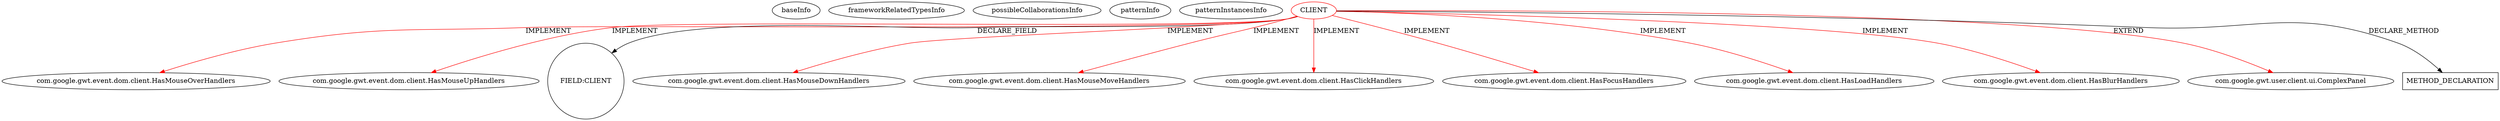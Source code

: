 digraph {
baseInfo[graphId=691,category="pattern",isAnonymous=false,possibleRelation=false]
frameworkRelatedTypesInfo[0="com.google.gwt.event.dom.client.HasFocusHandlers",1="com.google.gwt.event.dom.client.HasMouseMoveHandlers",2="com.google.gwt.event.dom.client.HasClickHandlers",3="com.google.gwt.event.dom.client.HasMouseOverHandlers",4="com.google.gwt.event.dom.client.HasMouseDownHandlers",5="com.google.gwt.user.client.ui.ComplexPanel",6="com.google.gwt.event.dom.client.HasLoadHandlers",7="com.google.gwt.event.dom.client.HasMouseUpHandlers",8="com.google.gwt.event.dom.client.HasBlurHandlers"]
possibleCollaborationsInfo[]
patternInfo[frequency=12.0,patternRootClient=0]
patternInstancesInfo[0="mguiral-GwtSvgLib~/mguiral-GwtSvgLib/GwtSvgLib-master/src/gwt/html5/svg/client/user/ui/SVGEllipseWidget.java~SVGEllipseWidget~3979",1="mguiral-GwtSvgLib~/mguiral-GwtSvgLib/GwtSvgLib-master/src/gwt/html5/svg/client/user/ui/SVGSymbolWidget.java~SVGSymbolWidget~3998",2="mguiral-GwtSvgLib~/mguiral-GwtSvgLib/GwtSvgLib-master/src/gwt/html5/svg/client/user/ui/SVGUseWidget.java~SVGUseWidget~3995",3="mguiral-GwtSvgLib~/mguiral-GwtSvgLib/GwtSvgLib-master/src/gwt/html5/svg/client/user/ui/SVGTextContentWidget.java~SVGTextContentWidget~3987",4="mguiral-GwtSvgLib~/mguiral-GwtSvgLib/GwtSvgLib-master/src/gwt/html5/svg/client/user/ui/SVGGraphicalWidget.java~SVGGraphicalWidget~3974",5="mguiral-GwtSvgLib~/mguiral-GwtSvgLib/GwtSvgLib-master/src/gwt/html5/svg/client/user/ui/SVGLineWidget.java~SVGLineWidget~3985",6="mguiral-GwtSvgLib~/mguiral-GwtSvgLib/GwtSvgLib-master/src/gwt/html5/svg/client/user/ui/SVGCircleWidget.java~SVGCircleWidget~3996",7="mguiral-GwtSvgLib~/mguiral-GwtSvgLib/GwtSvgLib-master/src/gwt/html5/svg/client/user/ui/SVGImageWidget.java~SVGImageWidget~3982",8="mguiral-GwtSvgLib~/mguiral-GwtSvgLib/GwtSvgLib-master/src/gwt/html5/svg/client/user/ui/SVGRectWidget.java~SVGRectWidget~3993",9="mguiral-GwtSvgLib~/mguiral-GwtSvgLib/GwtSvgLib-master/src/gwt/html5/svg/client/user/ui/SVGSwitchWidget.java~SVGSwitchWidget~4001",10="mguiral-GwtSvgLib~/mguiral-GwtSvgLib/GwtSvgLib-master/src/gwt/html5/svg/client/user/ui/SVGPathWidget.java~SVGPathWidget~3990",11="mguiral-GwtSvgLib~/mguiral-GwtSvgLib/GwtSvgLib-master/src/gwt/html5/svg/client/user/ui/SVGTRefWidget.java~SVGTRefWidget~3991"]
7[label="com.google.gwt.event.dom.client.HasMouseOverHandlers",vertexType="FRAMEWORK_INTERFACE_TYPE",isFrameworkType=false]
0[label="CLIENT",vertexType="ROOT_CLIENT_CLASS_DECLARATION",isFrameworkType=false,color=red]
6[label="com.google.gwt.event.dom.client.HasMouseUpHandlers",vertexType="FRAMEWORK_INTERFACE_TYPE",isFrameworkType=false]
11[label="FIELD:CLIENT",vertexType="FIELD_DECLARATION",isFrameworkType=false,shape=circle]
5[label="com.google.gwt.event.dom.client.HasMouseDownHandlers",vertexType="FRAMEWORK_INTERFACE_TYPE",isFrameworkType=false]
8[label="com.google.gwt.event.dom.client.HasMouseMoveHandlers",vertexType="FRAMEWORK_INTERFACE_TYPE",isFrameworkType=false]
4[label="com.google.gwt.event.dom.client.HasClickHandlers",vertexType="FRAMEWORK_INTERFACE_TYPE",isFrameworkType=false]
2[label="com.google.gwt.event.dom.client.HasFocusHandlers",vertexType="FRAMEWORK_INTERFACE_TYPE",isFrameworkType=false]
10[label="com.google.gwt.event.dom.client.HasLoadHandlers",vertexType="FRAMEWORK_INTERFACE_TYPE",isFrameworkType=false]
3[label="com.google.gwt.event.dom.client.HasBlurHandlers",vertexType="FRAMEWORK_INTERFACE_TYPE",isFrameworkType=false]
1[label="com.google.gwt.user.client.ui.ComplexPanel",vertexType="FRAMEWORK_CLASS_TYPE",isFrameworkType=false]
17[label="METHOD_DECLARATION",vertexType="CLIENT_METHOD_DECLARATION",isFrameworkType=false,shape=box]
0->2[label="IMPLEMENT",color=red]
0->8[label="IMPLEMENT",color=red]
0->11[label="DECLARE_FIELD"]
0->4[label="IMPLEMENT",color=red]
0->7[label="IMPLEMENT",color=red]
0->5[label="IMPLEMENT",color=red]
0->1[label="EXTEND",color=red]
0->17[label="DECLARE_METHOD"]
0->10[label="IMPLEMENT",color=red]
0->6[label="IMPLEMENT",color=red]
0->3[label="IMPLEMENT",color=red]
}
